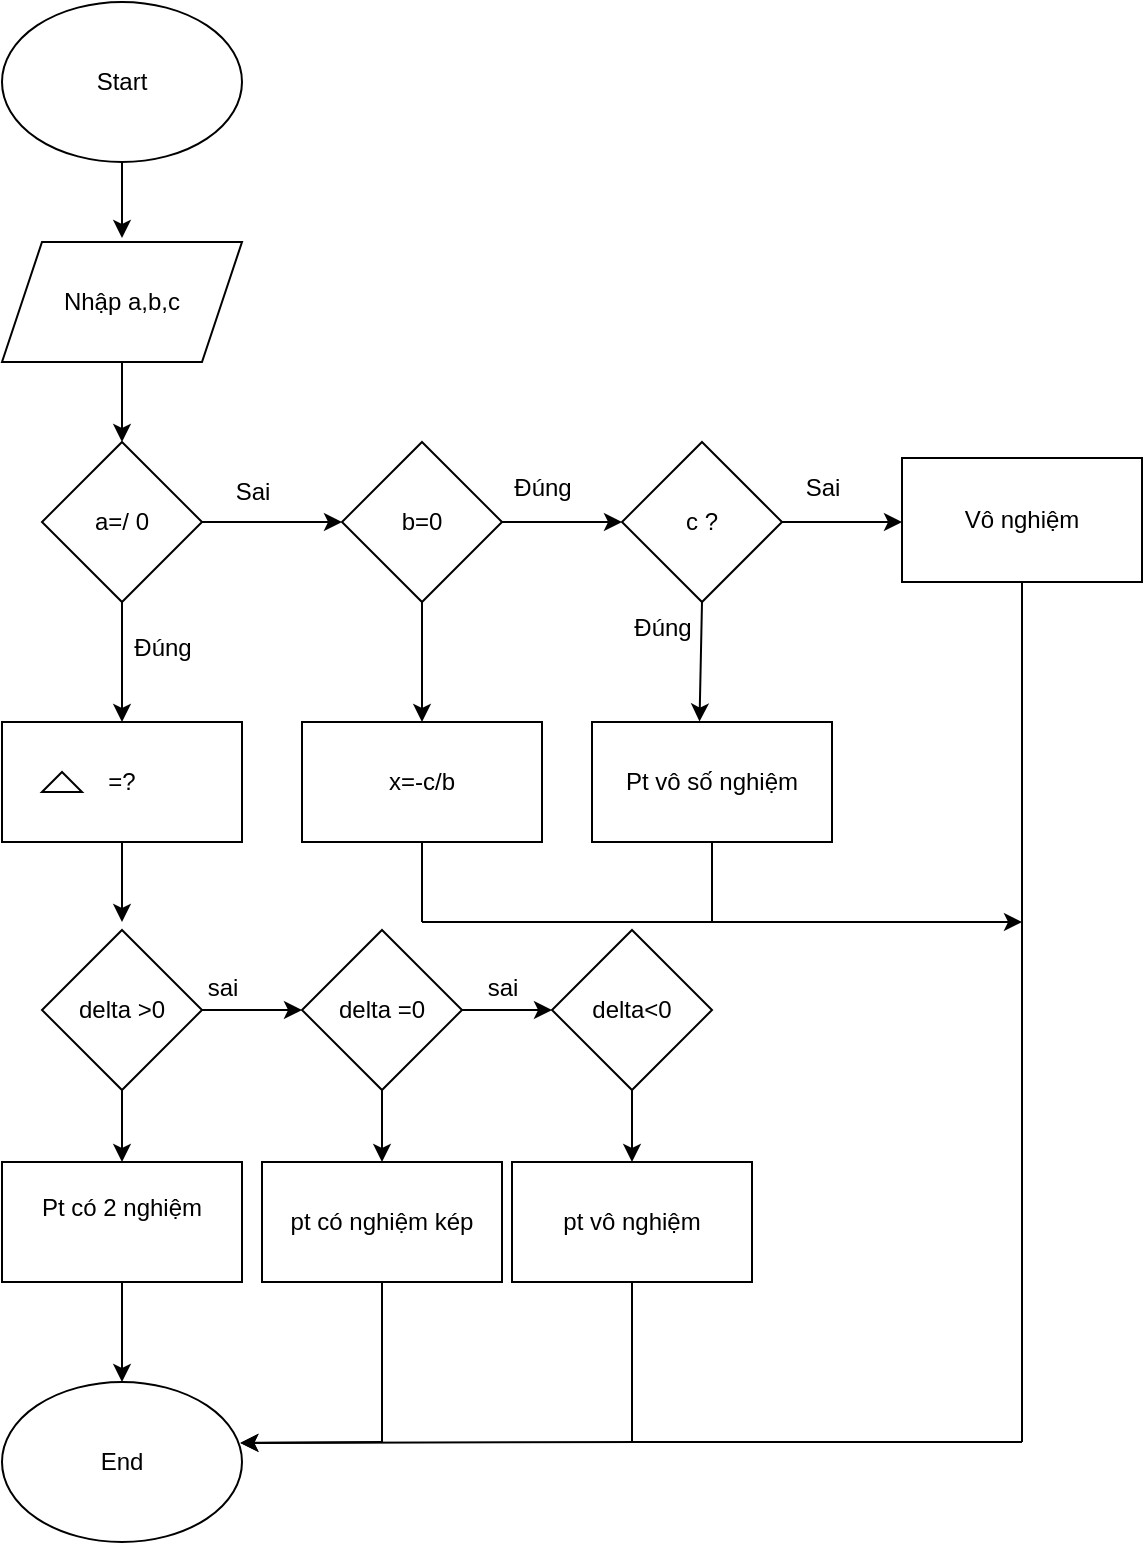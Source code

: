 <mxfile version="24.8.6">
  <diagram id="C5RBs43oDa-KdzZeNtuy" name="Page-1">
    <mxGraphModel dx="1368" dy="827" grid="1" gridSize="10" guides="1" tooltips="1" connect="1" arrows="1" fold="1" page="1" pageScale="1" pageWidth="827" pageHeight="1169" math="0" shadow="0">
      <root>
        <mxCell id="WIyWlLk6GJQsqaUBKTNV-0" />
        <mxCell id="WIyWlLk6GJQsqaUBKTNV-1" parent="WIyWlLk6GJQsqaUBKTNV-0" />
        <mxCell id="NhEep7C9QjF-N9WpZcY1-2" value="" style="ellipse;whiteSpace=wrap;html=1;" vertex="1" parent="WIyWlLk6GJQsqaUBKTNV-1">
          <mxGeometry x="330" y="40" width="120" height="80" as="geometry" />
        </mxCell>
        <mxCell id="NhEep7C9QjF-N9WpZcY1-6" value="Start" style="text;html=1;align=center;verticalAlign=middle;whiteSpace=wrap;rounded=0;" vertex="1" parent="WIyWlLk6GJQsqaUBKTNV-1">
          <mxGeometry x="360" y="65" width="60" height="30" as="geometry" />
        </mxCell>
        <mxCell id="NhEep7C9QjF-N9WpZcY1-8" value="Nhập a,b,c" style="shape=parallelogram;perimeter=parallelogramPerimeter;whiteSpace=wrap;html=1;fixedSize=1;" vertex="1" parent="WIyWlLk6GJQsqaUBKTNV-1">
          <mxGeometry x="330" y="160" width="120" height="60" as="geometry" />
        </mxCell>
        <mxCell id="NhEep7C9QjF-N9WpZcY1-11" value="" style="endArrow=classic;html=1;rounded=0;exitX=0.5;exitY=1;exitDx=0;exitDy=0;" edge="1" parent="WIyWlLk6GJQsqaUBKTNV-1" source="NhEep7C9QjF-N9WpZcY1-2">
          <mxGeometry width="50" height="50" relative="1" as="geometry">
            <mxPoint x="370" y="158" as="sourcePoint" />
            <mxPoint x="390" y="158" as="targetPoint" />
            <Array as="points">
              <mxPoint x="390" y="140" />
            </Array>
          </mxGeometry>
        </mxCell>
        <mxCell id="NhEep7C9QjF-N9WpZcY1-12" value="a=/ 0" style="rhombus;whiteSpace=wrap;html=1;" vertex="1" parent="WIyWlLk6GJQsqaUBKTNV-1">
          <mxGeometry x="350" y="260" width="80" height="80" as="geometry" />
        </mxCell>
        <mxCell id="NhEep7C9QjF-N9WpZcY1-13" value="" style="endArrow=classic;html=1;rounded=0;exitX=0.5;exitY=1;exitDx=0;exitDy=0;entryX=0.5;entryY=0;entryDx=0;entryDy=0;" edge="1" parent="WIyWlLk6GJQsqaUBKTNV-1" source="NhEep7C9QjF-N9WpZcY1-8" target="NhEep7C9QjF-N9WpZcY1-12">
          <mxGeometry width="50" height="50" relative="1" as="geometry">
            <mxPoint x="390" y="230" as="sourcePoint" />
            <mxPoint x="450" y="270" as="targetPoint" />
            <Array as="points">
              <mxPoint x="390" y="230" />
            </Array>
          </mxGeometry>
        </mxCell>
        <mxCell id="NhEep7C9QjF-N9WpZcY1-14" value="=?" style="rounded=0;whiteSpace=wrap;html=1;" vertex="1" parent="WIyWlLk6GJQsqaUBKTNV-1">
          <mxGeometry x="330" y="400" width="120" height="60" as="geometry" />
        </mxCell>
        <mxCell id="NhEep7C9QjF-N9WpZcY1-15" value="" style="endArrow=classic;html=1;rounded=0;exitX=0.5;exitY=1;exitDx=0;exitDy=0;entryX=0.5;entryY=0;entryDx=0;entryDy=0;" edge="1" parent="WIyWlLk6GJQsqaUBKTNV-1" source="NhEep7C9QjF-N9WpZcY1-12" target="NhEep7C9QjF-N9WpZcY1-14">
          <mxGeometry width="50" height="50" relative="1" as="geometry">
            <mxPoint x="500" y="450" as="sourcePoint" />
            <mxPoint x="550" y="400" as="targetPoint" />
          </mxGeometry>
        </mxCell>
        <mxCell id="NhEep7C9QjF-N9WpZcY1-16" value="Đúng" style="text;html=1;align=center;verticalAlign=middle;resizable=0;points=[];autosize=1;strokeColor=none;fillColor=none;" vertex="1" parent="WIyWlLk6GJQsqaUBKTNV-1">
          <mxGeometry x="385" y="348" width="50" height="30" as="geometry" />
        </mxCell>
        <mxCell id="NhEep7C9QjF-N9WpZcY1-17" value="" style="triangle;whiteSpace=wrap;html=1;direction=north;" vertex="1" parent="WIyWlLk6GJQsqaUBKTNV-1">
          <mxGeometry x="350" y="425" width="20" height="10" as="geometry" />
        </mxCell>
        <mxCell id="NhEep7C9QjF-N9WpZcY1-23" value="" style="endArrow=classic;html=1;rounded=0;exitX=0.5;exitY=1;exitDx=0;exitDy=0;entryX=0.5;entryY=0;entryDx=0;entryDy=0;" edge="1" parent="WIyWlLk6GJQsqaUBKTNV-1" source="NhEep7C9QjF-N9WpZcY1-14">
          <mxGeometry width="50" height="50" relative="1" as="geometry">
            <mxPoint x="610" y="510" as="sourcePoint" />
            <mxPoint x="390" y="500" as="targetPoint" />
          </mxGeometry>
        </mxCell>
        <mxCell id="NhEep7C9QjF-N9WpZcY1-25" value="b=0" style="rhombus;whiteSpace=wrap;html=1;" vertex="1" parent="WIyWlLk6GJQsqaUBKTNV-1">
          <mxGeometry x="500" y="260" width="80" height="80" as="geometry" />
        </mxCell>
        <mxCell id="NhEep7C9QjF-N9WpZcY1-26" value="" style="endArrow=classic;html=1;rounded=0;exitX=1;exitY=0.5;exitDx=0;exitDy=0;entryX=0;entryY=0.5;entryDx=0;entryDy=0;" edge="1" parent="WIyWlLk6GJQsqaUBKTNV-1" source="NhEep7C9QjF-N9WpZcY1-12" target="NhEep7C9QjF-N9WpZcY1-25">
          <mxGeometry width="50" height="50" relative="1" as="geometry">
            <mxPoint x="680" y="410" as="sourcePoint" />
            <mxPoint x="730" y="360" as="targetPoint" />
          </mxGeometry>
        </mxCell>
        <mxCell id="NhEep7C9QjF-N9WpZcY1-28" value="Sai" style="text;html=1;align=center;verticalAlign=middle;resizable=0;points=[];autosize=1;strokeColor=none;fillColor=none;" vertex="1" parent="WIyWlLk6GJQsqaUBKTNV-1">
          <mxGeometry x="435" y="270" width="40" height="30" as="geometry" />
        </mxCell>
        <mxCell id="NhEep7C9QjF-N9WpZcY1-29" value="c ?" style="rhombus;whiteSpace=wrap;html=1;" vertex="1" parent="WIyWlLk6GJQsqaUBKTNV-1">
          <mxGeometry x="640" y="260" width="80" height="80" as="geometry" />
        </mxCell>
        <mxCell id="NhEep7C9QjF-N9WpZcY1-30" value="" style="endArrow=classic;html=1;rounded=0;exitX=1;exitY=0.5;exitDx=0;exitDy=0;entryX=0;entryY=0.5;entryDx=0;entryDy=0;" edge="1" parent="WIyWlLk6GJQsqaUBKTNV-1" source="NhEep7C9QjF-N9WpZcY1-25" target="NhEep7C9QjF-N9WpZcY1-29">
          <mxGeometry width="50" height="50" relative="1" as="geometry">
            <mxPoint x="680" y="410" as="sourcePoint" />
            <mxPoint x="730" y="360" as="targetPoint" />
          </mxGeometry>
        </mxCell>
        <mxCell id="NhEep7C9QjF-N9WpZcY1-31" value="Đúng" style="text;html=1;align=center;verticalAlign=middle;resizable=0;points=[];autosize=1;strokeColor=none;fillColor=none;" vertex="1" parent="WIyWlLk6GJQsqaUBKTNV-1">
          <mxGeometry x="575" y="268" width="50" height="30" as="geometry" />
        </mxCell>
        <mxCell id="NhEep7C9QjF-N9WpZcY1-32" value="Pt vô số nghiệm" style="rounded=0;whiteSpace=wrap;html=1;" vertex="1" parent="WIyWlLk6GJQsqaUBKTNV-1">
          <mxGeometry x="625" y="400" width="120" height="60" as="geometry" />
        </mxCell>
        <mxCell id="NhEep7C9QjF-N9WpZcY1-33" value="Vô nghiệm" style="rounded=0;whiteSpace=wrap;html=1;" vertex="1" parent="WIyWlLk6GJQsqaUBKTNV-1">
          <mxGeometry x="780" y="268" width="120" height="62" as="geometry" />
        </mxCell>
        <mxCell id="NhEep7C9QjF-N9WpZcY1-34" value="" style="endArrow=classic;html=1;rounded=0;exitX=1;exitY=0.5;exitDx=0;exitDy=0;" edge="1" parent="WIyWlLk6GJQsqaUBKTNV-1" source="NhEep7C9QjF-N9WpZcY1-29">
          <mxGeometry width="50" height="50" relative="1" as="geometry">
            <mxPoint x="770" y="370" as="sourcePoint" />
            <mxPoint x="780" y="300" as="targetPoint" />
          </mxGeometry>
        </mxCell>
        <mxCell id="NhEep7C9QjF-N9WpZcY1-35" value="" style="endArrow=classic;html=1;rounded=0;exitX=0.5;exitY=1;exitDx=0;exitDy=0;entryX=0.448;entryY=-0.004;entryDx=0;entryDy=0;entryPerimeter=0;" edge="1" parent="WIyWlLk6GJQsqaUBKTNV-1" source="NhEep7C9QjF-N9WpZcY1-29" target="NhEep7C9QjF-N9WpZcY1-32">
          <mxGeometry width="50" height="50" relative="1" as="geometry">
            <mxPoint x="770" y="370" as="sourcePoint" />
            <mxPoint x="820" y="320" as="targetPoint" />
          </mxGeometry>
        </mxCell>
        <mxCell id="NhEep7C9QjF-N9WpZcY1-36" value="Đúng" style="text;html=1;align=center;verticalAlign=middle;resizable=0;points=[];autosize=1;strokeColor=none;fillColor=none;" vertex="1" parent="WIyWlLk6GJQsqaUBKTNV-1">
          <mxGeometry x="635" y="338" width="50" height="30" as="geometry" />
        </mxCell>
        <mxCell id="NhEep7C9QjF-N9WpZcY1-37" value="Sai" style="text;html=1;align=center;verticalAlign=middle;resizable=0;points=[];autosize=1;strokeColor=none;fillColor=none;" vertex="1" parent="WIyWlLk6GJQsqaUBKTNV-1">
          <mxGeometry x="720" y="268" width="40" height="30" as="geometry" />
        </mxCell>
        <mxCell id="NhEep7C9QjF-N9WpZcY1-38" value="x=-c/b" style="rounded=0;whiteSpace=wrap;html=1;" vertex="1" parent="WIyWlLk6GJQsqaUBKTNV-1">
          <mxGeometry x="480" y="400" width="120" height="60" as="geometry" />
        </mxCell>
        <mxCell id="NhEep7C9QjF-N9WpZcY1-39" value="" style="endArrow=classic;html=1;rounded=0;exitX=0.5;exitY=1;exitDx=0;exitDy=0;entryX=0.5;entryY=0;entryDx=0;entryDy=0;" edge="1" parent="WIyWlLk6GJQsqaUBKTNV-1" source="NhEep7C9QjF-N9WpZcY1-25" target="NhEep7C9QjF-N9WpZcY1-38">
          <mxGeometry width="50" height="50" relative="1" as="geometry">
            <mxPoint x="640" y="370" as="sourcePoint" />
            <mxPoint x="690" y="320" as="targetPoint" />
          </mxGeometry>
        </mxCell>
        <mxCell id="NhEep7C9QjF-N9WpZcY1-41" value="delta &amp;gt;0" style="rhombus;whiteSpace=wrap;html=1;" vertex="1" parent="WIyWlLk6GJQsqaUBKTNV-1">
          <mxGeometry x="350" y="504" width="80" height="80" as="geometry" />
        </mxCell>
        <mxCell id="NhEep7C9QjF-N9WpZcY1-42" value="Pt có 2 nghiệm&lt;div&gt;&lt;br&gt;&lt;/div&gt;" style="rounded=0;whiteSpace=wrap;html=1;" vertex="1" parent="WIyWlLk6GJQsqaUBKTNV-1">
          <mxGeometry x="330" y="620" width="120" height="60" as="geometry" />
        </mxCell>
        <mxCell id="NhEep7C9QjF-N9WpZcY1-43" value="" style="endArrow=classic;html=1;rounded=0;exitX=0.5;exitY=1;exitDx=0;exitDy=0;entryX=0.5;entryY=0;entryDx=0;entryDy=0;" edge="1" parent="WIyWlLk6GJQsqaUBKTNV-1" source="NhEep7C9QjF-N9WpZcY1-41" target="NhEep7C9QjF-N9WpZcY1-42">
          <mxGeometry width="50" height="50" relative="1" as="geometry">
            <mxPoint x="530" y="520" as="sourcePoint" />
            <mxPoint x="580" y="470" as="targetPoint" />
          </mxGeometry>
        </mxCell>
        <mxCell id="NhEep7C9QjF-N9WpZcY1-44" value="delta =0" style="rhombus;whiteSpace=wrap;html=1;" vertex="1" parent="WIyWlLk6GJQsqaUBKTNV-1">
          <mxGeometry x="480" y="504" width="80" height="80" as="geometry" />
        </mxCell>
        <mxCell id="NhEep7C9QjF-N9WpZcY1-45" value="pt có nghiệm kép" style="rounded=0;whiteSpace=wrap;html=1;" vertex="1" parent="WIyWlLk6GJQsqaUBKTNV-1">
          <mxGeometry x="460" y="620" width="120" height="60" as="geometry" />
        </mxCell>
        <mxCell id="NhEep7C9QjF-N9WpZcY1-46" value="" style="endArrow=classic;html=1;rounded=0;exitX=1;exitY=0.5;exitDx=0;exitDy=0;entryX=0;entryY=0.5;entryDx=0;entryDy=0;" edge="1" parent="WIyWlLk6GJQsqaUBKTNV-1" source="NhEep7C9QjF-N9WpZcY1-41" target="NhEep7C9QjF-N9WpZcY1-44">
          <mxGeometry width="50" height="50" relative="1" as="geometry">
            <mxPoint x="590" y="570" as="sourcePoint" />
            <mxPoint x="640" y="520" as="targetPoint" />
          </mxGeometry>
        </mxCell>
        <mxCell id="NhEep7C9QjF-N9WpZcY1-47" value="delta&amp;lt;0" style="rhombus;whiteSpace=wrap;html=1;" vertex="1" parent="WIyWlLk6GJQsqaUBKTNV-1">
          <mxGeometry x="605" y="504" width="80" height="80" as="geometry" />
        </mxCell>
        <mxCell id="NhEep7C9QjF-N9WpZcY1-48" value="pt vô nghiệm" style="rounded=0;whiteSpace=wrap;html=1;" vertex="1" parent="WIyWlLk6GJQsqaUBKTNV-1">
          <mxGeometry x="585" y="620" width="120" height="60" as="geometry" />
        </mxCell>
        <mxCell id="NhEep7C9QjF-N9WpZcY1-49" value="" style="endArrow=classic;html=1;rounded=0;exitX=0.5;exitY=1;exitDx=0;exitDy=0;entryX=0.5;entryY=0;entryDx=0;entryDy=0;" edge="1" parent="WIyWlLk6GJQsqaUBKTNV-1" source="NhEep7C9QjF-N9WpZcY1-44" target="NhEep7C9QjF-N9WpZcY1-45">
          <mxGeometry width="50" height="50" relative="1" as="geometry">
            <mxPoint x="590" y="570" as="sourcePoint" />
            <mxPoint x="640" y="520" as="targetPoint" />
          </mxGeometry>
        </mxCell>
        <mxCell id="NhEep7C9QjF-N9WpZcY1-52" value="" style="endArrow=classic;html=1;rounded=0;exitX=0.5;exitY=1;exitDx=0;exitDy=0;entryX=0.5;entryY=0;entryDx=0;entryDy=0;" edge="1" parent="WIyWlLk6GJQsqaUBKTNV-1" source="NhEep7C9QjF-N9WpZcY1-47" target="NhEep7C9QjF-N9WpZcY1-48">
          <mxGeometry width="50" height="50" relative="1" as="geometry">
            <mxPoint x="590" y="570" as="sourcePoint" />
            <mxPoint x="640" y="520" as="targetPoint" />
          </mxGeometry>
        </mxCell>
        <mxCell id="NhEep7C9QjF-N9WpZcY1-53" value="" style="endArrow=classic;html=1;rounded=0;exitX=1;exitY=0.5;exitDx=0;exitDy=0;entryX=0;entryY=0.5;entryDx=0;entryDy=0;" edge="1" parent="WIyWlLk6GJQsqaUBKTNV-1" source="NhEep7C9QjF-N9WpZcY1-44" target="NhEep7C9QjF-N9WpZcY1-47">
          <mxGeometry width="50" height="50" relative="1" as="geometry">
            <mxPoint x="590" y="570" as="sourcePoint" />
            <mxPoint x="640" y="520" as="targetPoint" />
          </mxGeometry>
        </mxCell>
        <mxCell id="NhEep7C9QjF-N9WpZcY1-54" value="sai" style="text;html=1;align=center;verticalAlign=middle;resizable=0;points=[];autosize=1;strokeColor=none;fillColor=none;" vertex="1" parent="WIyWlLk6GJQsqaUBKTNV-1">
          <mxGeometry x="420" y="518" width="40" height="30" as="geometry" />
        </mxCell>
        <mxCell id="NhEep7C9QjF-N9WpZcY1-55" value="sai" style="text;html=1;align=center;verticalAlign=middle;resizable=0;points=[];autosize=1;strokeColor=none;fillColor=none;" vertex="1" parent="WIyWlLk6GJQsqaUBKTNV-1">
          <mxGeometry x="560" y="518" width="40" height="30" as="geometry" />
        </mxCell>
        <mxCell id="NhEep7C9QjF-N9WpZcY1-56" value="End" style="ellipse;whiteSpace=wrap;html=1;" vertex="1" parent="WIyWlLk6GJQsqaUBKTNV-1">
          <mxGeometry x="330" y="730" width="120" height="80" as="geometry" />
        </mxCell>
        <mxCell id="NhEep7C9QjF-N9WpZcY1-57" value="" style="endArrow=classic;html=1;rounded=0;exitX=0.5;exitY=1;exitDx=0;exitDy=0;entryX=0.5;entryY=0;entryDx=0;entryDy=0;" edge="1" parent="WIyWlLk6GJQsqaUBKTNV-1" source="NhEep7C9QjF-N9WpZcY1-42" target="NhEep7C9QjF-N9WpZcY1-56">
          <mxGeometry width="50" height="50" relative="1" as="geometry">
            <mxPoint x="590" y="710" as="sourcePoint" />
            <mxPoint x="640" y="660" as="targetPoint" />
          </mxGeometry>
        </mxCell>
        <mxCell id="NhEep7C9QjF-N9WpZcY1-60" value="" style="endArrow=none;html=1;rounded=0;entryX=0.5;entryY=1;entryDx=0;entryDy=0;" edge="1" parent="WIyWlLk6GJQsqaUBKTNV-1" target="NhEep7C9QjF-N9WpZcY1-45">
          <mxGeometry width="50" height="50" relative="1" as="geometry">
            <mxPoint x="520" y="760" as="sourcePoint" />
            <mxPoint x="640" y="710" as="targetPoint" />
          </mxGeometry>
        </mxCell>
        <mxCell id="NhEep7C9QjF-N9WpZcY1-61" value="" style="endArrow=classic;html=1;rounded=0;entryX=0.993;entryY=0.381;entryDx=0;entryDy=0;entryPerimeter=0;" edge="1" parent="WIyWlLk6GJQsqaUBKTNV-1" target="NhEep7C9QjF-N9WpZcY1-56">
          <mxGeometry width="50" height="50" relative="1" as="geometry">
            <mxPoint x="520" y="760" as="sourcePoint" />
            <mxPoint x="640" y="710" as="targetPoint" />
          </mxGeometry>
        </mxCell>
        <mxCell id="NhEep7C9QjF-N9WpZcY1-62" value="" style="endArrow=none;html=1;rounded=0;" edge="1" parent="WIyWlLk6GJQsqaUBKTNV-1">
          <mxGeometry width="50" height="50" relative="1" as="geometry">
            <mxPoint x="840" y="760" as="sourcePoint" />
            <mxPoint x="650" y="760" as="targetPoint" />
          </mxGeometry>
        </mxCell>
        <mxCell id="NhEep7C9QjF-N9WpZcY1-63" value="" style="endArrow=none;html=1;rounded=0;exitX=0.5;exitY=1;exitDx=0;exitDy=0;" edge="1" parent="WIyWlLk6GJQsqaUBKTNV-1" source="NhEep7C9QjF-N9WpZcY1-48">
          <mxGeometry width="50" height="50" relative="1" as="geometry">
            <mxPoint x="530" y="660" as="sourcePoint" />
            <mxPoint x="645" y="760" as="targetPoint" />
          </mxGeometry>
        </mxCell>
        <mxCell id="NhEep7C9QjF-N9WpZcY1-64" value="" style="endArrow=classic;html=1;rounded=0;entryX=0.993;entryY=0.381;entryDx=0;entryDy=0;entryPerimeter=0;" edge="1" parent="WIyWlLk6GJQsqaUBKTNV-1" target="NhEep7C9QjF-N9WpZcY1-56">
          <mxGeometry width="50" height="50" relative="1" as="geometry">
            <mxPoint x="650" y="760" as="sourcePoint" />
            <mxPoint x="580" y="610" as="targetPoint" />
          </mxGeometry>
        </mxCell>
        <mxCell id="NhEep7C9QjF-N9WpZcY1-67" value="" style="endArrow=none;html=1;rounded=0;entryX=0.5;entryY=1;entryDx=0;entryDy=0;" edge="1" parent="WIyWlLk6GJQsqaUBKTNV-1" target="NhEep7C9QjF-N9WpZcY1-33">
          <mxGeometry width="50" height="50" relative="1" as="geometry">
            <mxPoint x="840" y="760" as="sourcePoint" />
            <mxPoint x="840" y="340" as="targetPoint" />
          </mxGeometry>
        </mxCell>
        <mxCell id="NhEep7C9QjF-N9WpZcY1-68" value="" style="endArrow=none;html=1;rounded=0;entryX=0.5;entryY=1;entryDx=0;entryDy=0;" edge="1" parent="WIyWlLk6GJQsqaUBKTNV-1" target="NhEep7C9QjF-N9WpZcY1-38">
          <mxGeometry width="50" height="50" relative="1" as="geometry">
            <mxPoint x="540" y="500" as="sourcePoint" />
            <mxPoint x="680" y="510" as="targetPoint" />
          </mxGeometry>
        </mxCell>
        <mxCell id="NhEep7C9QjF-N9WpZcY1-69" value="" style="endArrow=classic;html=1;rounded=0;" edge="1" parent="WIyWlLk6GJQsqaUBKTNV-1">
          <mxGeometry width="50" height="50" relative="1" as="geometry">
            <mxPoint x="540" y="500" as="sourcePoint" />
            <mxPoint x="840" y="500" as="targetPoint" />
          </mxGeometry>
        </mxCell>
        <mxCell id="NhEep7C9QjF-N9WpZcY1-70" value="" style="endArrow=none;html=1;rounded=0;exitX=0.5;exitY=1;exitDx=0;exitDy=0;" edge="1" parent="WIyWlLk6GJQsqaUBKTNV-1" source="NhEep7C9QjF-N9WpZcY1-32">
          <mxGeometry width="50" height="50" relative="1" as="geometry">
            <mxPoint x="630" y="560" as="sourcePoint" />
            <mxPoint x="685" y="500" as="targetPoint" />
          </mxGeometry>
        </mxCell>
      </root>
    </mxGraphModel>
  </diagram>
</mxfile>
